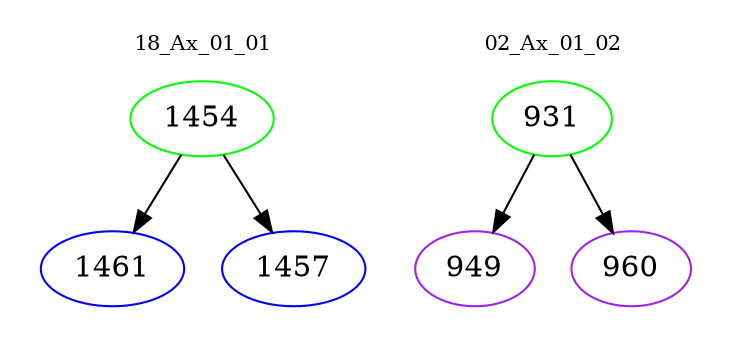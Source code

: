 digraph{
subgraph cluster_0 {
color = white
label = "18_Ax_01_01";
fontsize=10;
T0_1454 [label="1454", color="green"]
T0_1454 -> T0_1461 [color="black"]
T0_1461 [label="1461", color="blue"]
T0_1454 -> T0_1457 [color="black"]
T0_1457 [label="1457", color="blue"]
}
subgraph cluster_1 {
color = white
label = "02_Ax_01_02";
fontsize=10;
T1_931 [label="931", color="green"]
T1_931 -> T1_949 [color="black"]
T1_949 [label="949", color="purple"]
T1_931 -> T1_960 [color="black"]
T1_960 [label="960", color="purple"]
}
}
